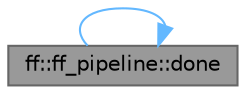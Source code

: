 digraph "ff::ff_pipeline::done"
{
 // LATEX_PDF_SIZE
  bgcolor="transparent";
  edge [fontname=Helvetica,fontsize=10,labelfontname=Helvetica,labelfontsize=10];
  node [fontname=Helvetica,fontsize=10,shape=box,height=0.2,width=0.4];
  rankdir="LR";
  Node1 [id="Node000001",label="ff::ff_pipeline::done",height=0.2,width=0.4,color="gray40", fillcolor="grey60", style="filled", fontcolor="black",tooltip="checks if the pipeline is still running or not"];
  Node1 -> Node1 [id="edge1_Node000001_Node000001",color="steelblue1",style="solid",tooltip=" "];
}
